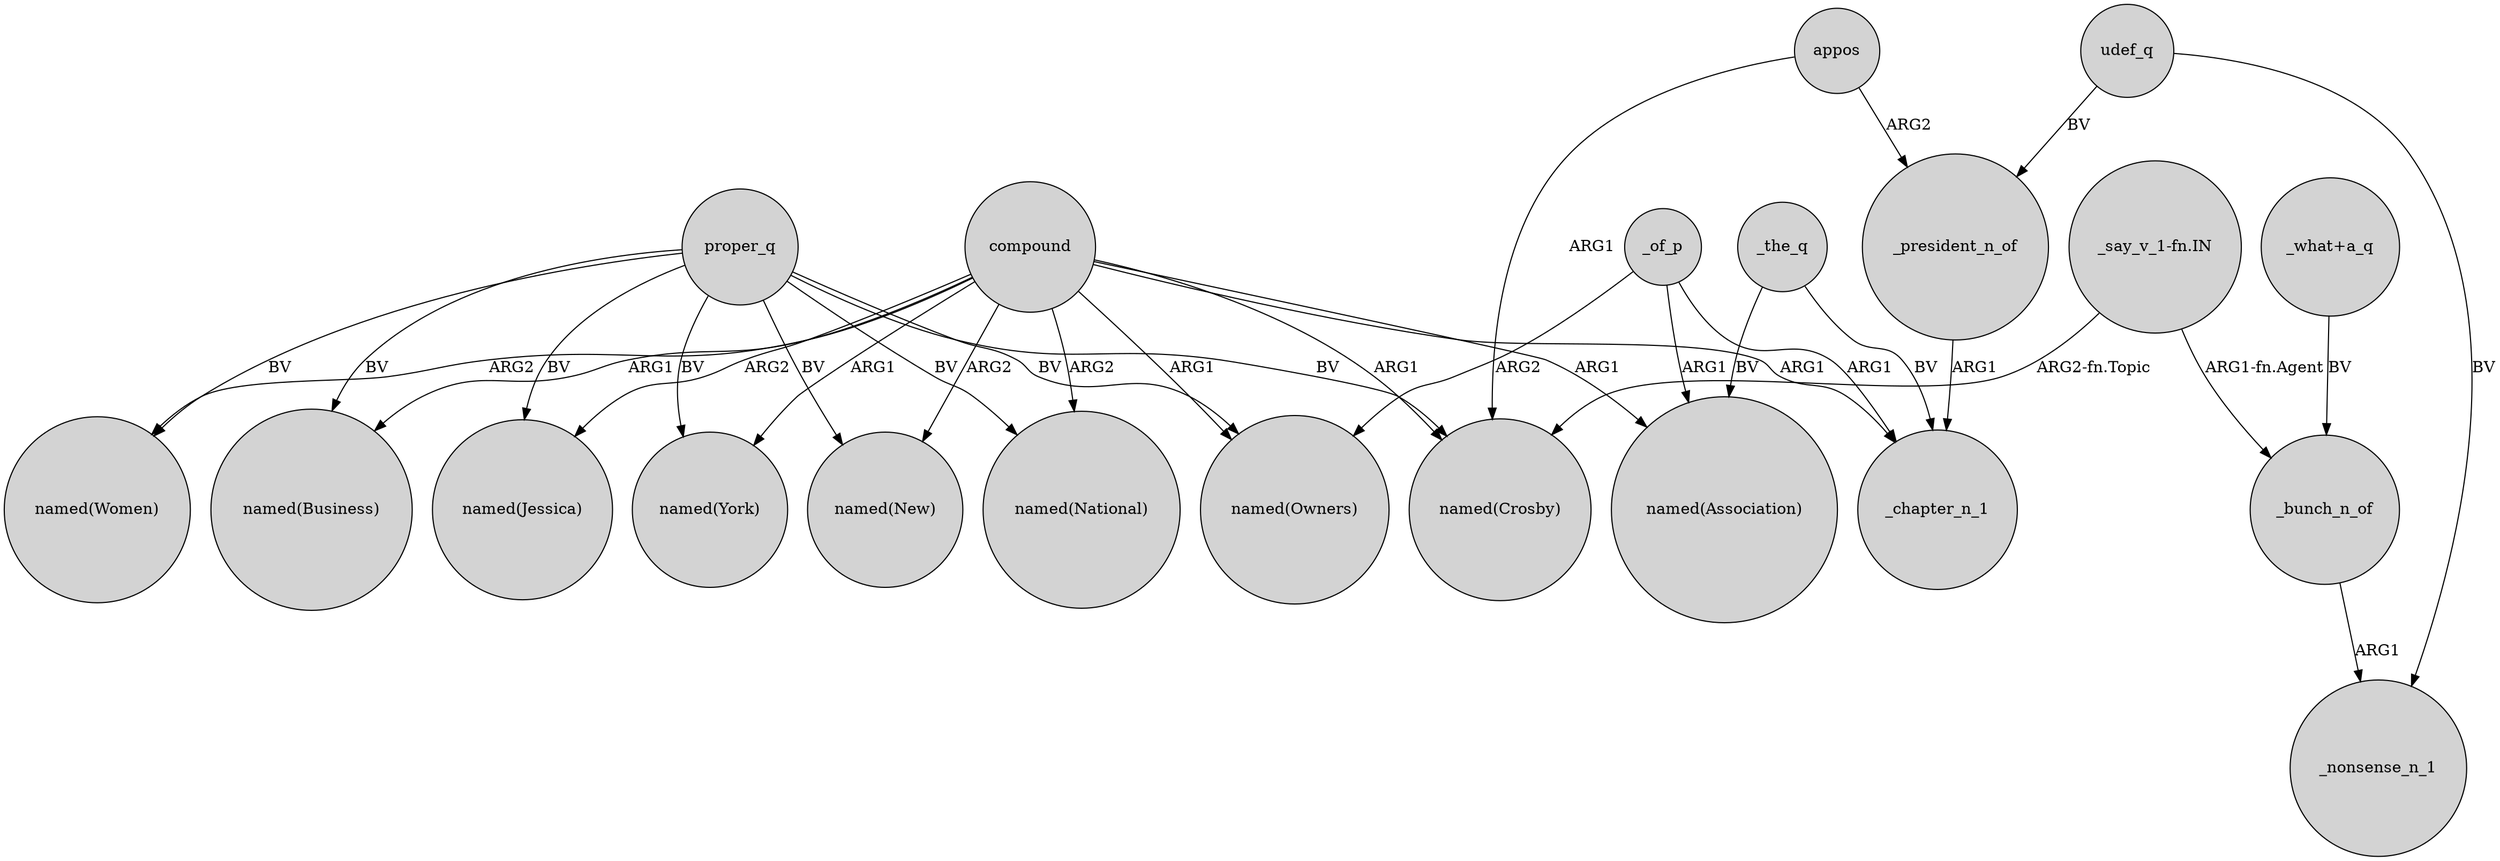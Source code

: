 digraph {
	node [shape=circle style=filled]
	compound -> "named(Crosby)" [label=ARG1]
	compound -> "named(New)" [label=ARG2]
	proper_q -> "named(Jessica)" [label=BV]
	proper_q -> "named(New)" [label=BV]
	proper_q -> "named(Business)" [label=BV]
	proper_q -> "named(Crosby)" [label=BV]
	_the_q -> _chapter_n_1 [label=BV]
	"_say_v_1-fn.IN" -> _bunch_n_of [label="ARG1-fn.Agent"]
	appos -> "named(Crosby)" [label=ARG1]
	"_what+a_q" -> _bunch_n_of [label=BV]
	proper_q -> "named(Women)" [label=BV]
	"_say_v_1-fn.IN" -> "named(Crosby)" [label="ARG2-fn.Topic"]
	_of_p -> "named(Association)" [label=ARG1]
	appos -> _president_n_of [label=ARG2]
	udef_q -> _nonsense_n_1 [label=BV]
	compound -> "named(National)" [label=ARG2]
	compound -> _chapter_n_1 [label=ARG1]
	compound -> "named(York)" [label=ARG1]
	udef_q -> _president_n_of [label=BV]
	proper_q -> "named(Owners)" [label=BV]
	compound -> "named(Business)" [label=ARG1]
	compound -> "named(Jessica)" [label=ARG2]
	compound -> "named(Owners)" [label=ARG1]
	_bunch_n_of -> _nonsense_n_1 [label=ARG1]
	_president_n_of -> _chapter_n_1 [label=ARG1]
	_the_q -> "named(Association)" [label=BV]
	proper_q -> "named(National)" [label=BV]
	compound -> "named(Association)" [label=ARG1]
	compound -> "named(Women)" [label=ARG2]
	proper_q -> "named(York)" [label=BV]
	_of_p -> _chapter_n_1 [label=ARG1]
	_of_p -> "named(Owners)" [label=ARG2]
}
